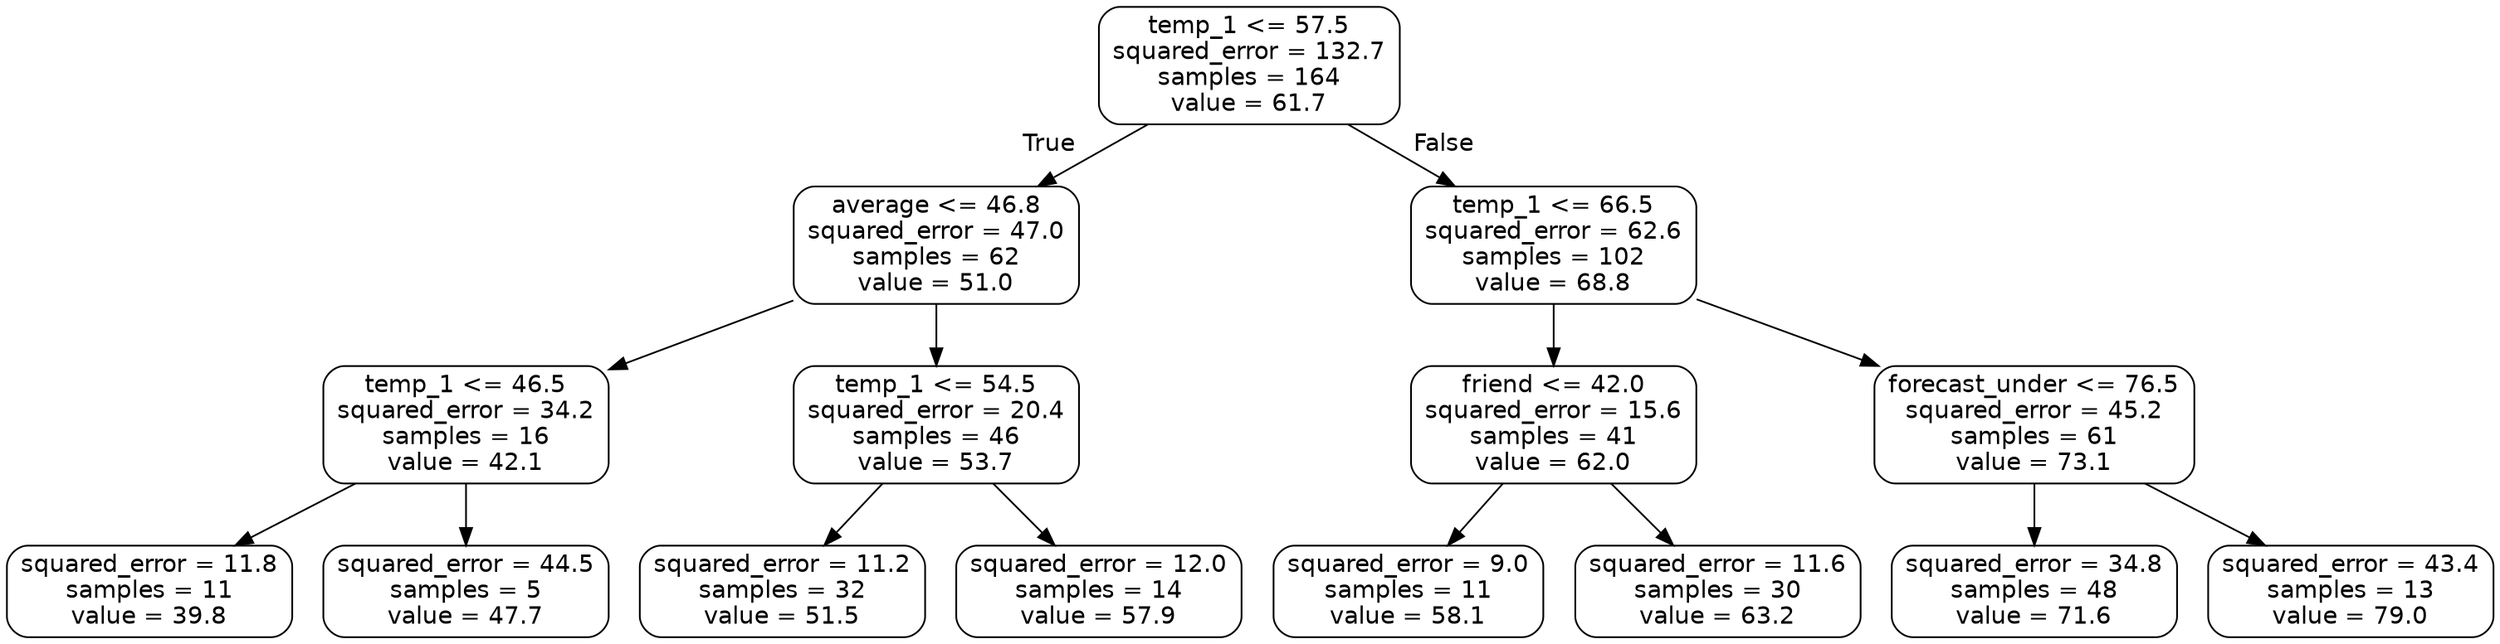 digraph Tree {
node [shape=box, style="rounded", color="black", fontname="helvetica"] ;
edge [fontname="helvetica"] ;
0 [label="temp_1 <= 57.5\nsquared_error = 132.7\nsamples = 164\nvalue = 61.7"] ;
1 [label="average <= 46.8\nsquared_error = 47.0\nsamples = 62\nvalue = 51.0"] ;
0 -> 1 [labeldistance=2.5, labelangle=45, headlabel="True"] ;
2 [label="temp_1 <= 46.5\nsquared_error = 34.2\nsamples = 16\nvalue = 42.1"] ;
1 -> 2 ;
3 [label="squared_error = 11.8\nsamples = 11\nvalue = 39.8"] ;
2 -> 3 ;
4 [label="squared_error = 44.5\nsamples = 5\nvalue = 47.7"] ;
2 -> 4 ;
5 [label="temp_1 <= 54.5\nsquared_error = 20.4\nsamples = 46\nvalue = 53.7"] ;
1 -> 5 ;
6 [label="squared_error = 11.2\nsamples = 32\nvalue = 51.5"] ;
5 -> 6 ;
7 [label="squared_error = 12.0\nsamples = 14\nvalue = 57.9"] ;
5 -> 7 ;
8 [label="temp_1 <= 66.5\nsquared_error = 62.6\nsamples = 102\nvalue = 68.8"] ;
0 -> 8 [labeldistance=2.5, labelangle=-45, headlabel="False"] ;
9 [label="friend <= 42.0\nsquared_error = 15.6\nsamples = 41\nvalue = 62.0"] ;
8 -> 9 ;
10 [label="squared_error = 9.0\nsamples = 11\nvalue = 58.1"] ;
9 -> 10 ;
11 [label="squared_error = 11.6\nsamples = 30\nvalue = 63.2"] ;
9 -> 11 ;
12 [label="forecast_under <= 76.5\nsquared_error = 45.2\nsamples = 61\nvalue = 73.1"] ;
8 -> 12 ;
13 [label="squared_error = 34.8\nsamples = 48\nvalue = 71.6"] ;
12 -> 13 ;
14 [label="squared_error = 43.4\nsamples = 13\nvalue = 79.0"] ;
12 -> 14 ;
}
